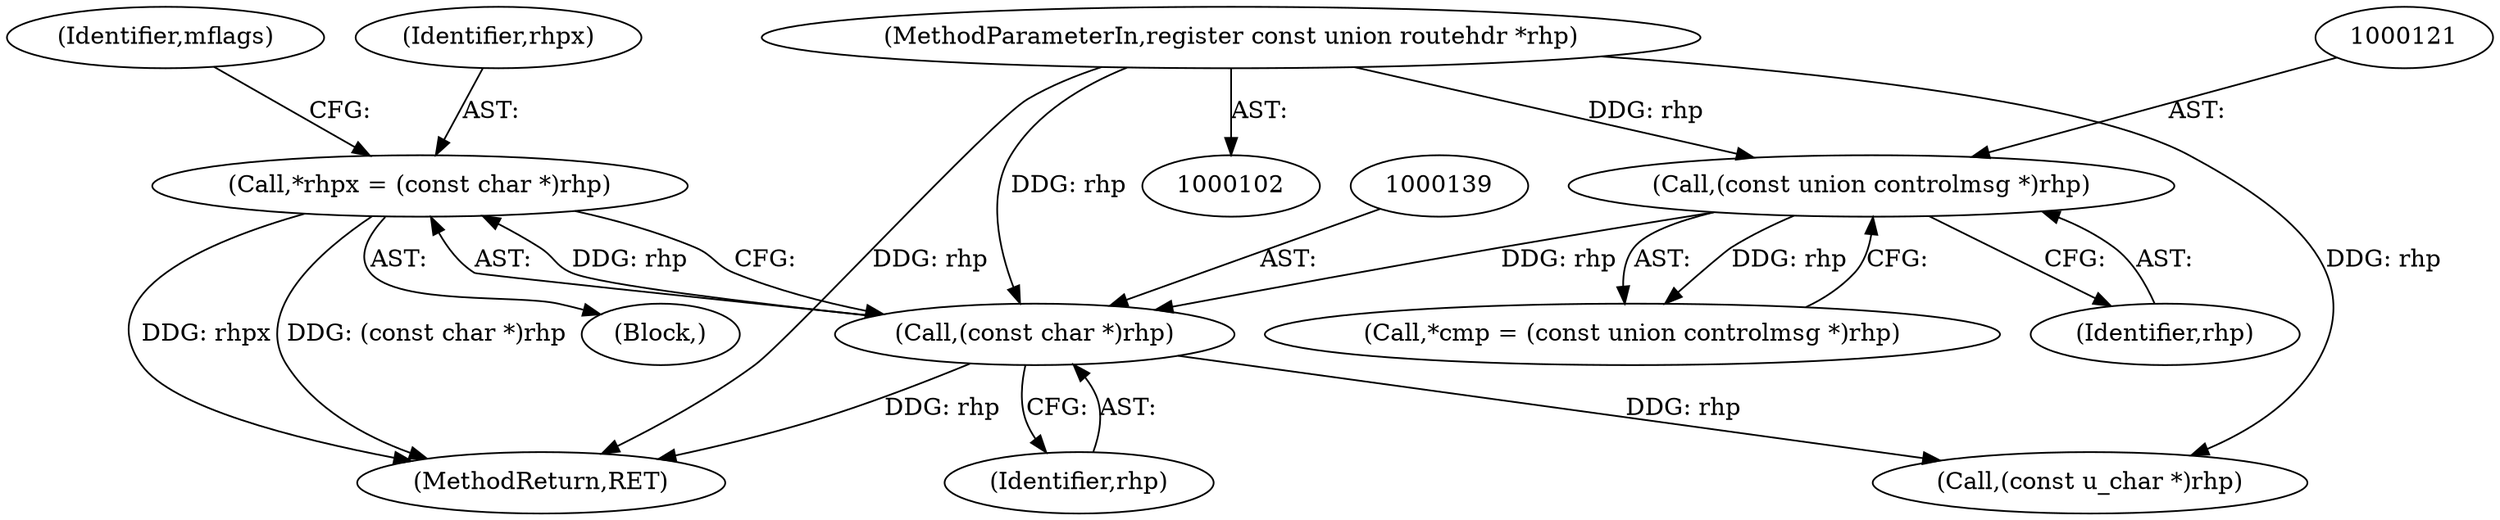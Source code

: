 digraph "0_tcpdump_c6e0531b5def26ecf912e8de6ade86cbdaed3751_0@pointer" {
"1000136" [label="(Call,*rhpx = (const char *)rhp)"];
"1000138" [label="(Call,(const char *)rhp)"];
"1000120" [label="(Call,(const union controlmsg *)rhp)"];
"1000104" [label="(MethodParameterIn,register const union routehdr *rhp)"];
"1000144" [label="(Identifier,mflags)"];
"1000722" [label="(MethodReturn,RET)"];
"1000107" [label="(Block,)"];
"1000120" [label="(Call,(const union controlmsg *)rhp)"];
"1000104" [label="(MethodParameterIn,register const union routehdr *rhp)"];
"1000122" [label="(Identifier,rhp)"];
"1000707" [label="(Call,(const u_char *)rhp)"];
"1000138" [label="(Call,(const char *)rhp)"];
"1000118" [label="(Call,*cmp = (const union controlmsg *)rhp)"];
"1000140" [label="(Identifier,rhp)"];
"1000136" [label="(Call,*rhpx = (const char *)rhp)"];
"1000137" [label="(Identifier,rhpx)"];
"1000136" -> "1000107"  [label="AST: "];
"1000136" -> "1000138"  [label="CFG: "];
"1000137" -> "1000136"  [label="AST: "];
"1000138" -> "1000136"  [label="AST: "];
"1000144" -> "1000136"  [label="CFG: "];
"1000136" -> "1000722"  [label="DDG: (const char *)rhp"];
"1000136" -> "1000722"  [label="DDG: rhpx"];
"1000138" -> "1000136"  [label="DDG: rhp"];
"1000138" -> "1000140"  [label="CFG: "];
"1000139" -> "1000138"  [label="AST: "];
"1000140" -> "1000138"  [label="AST: "];
"1000138" -> "1000722"  [label="DDG: rhp"];
"1000120" -> "1000138"  [label="DDG: rhp"];
"1000104" -> "1000138"  [label="DDG: rhp"];
"1000138" -> "1000707"  [label="DDG: rhp"];
"1000120" -> "1000118"  [label="AST: "];
"1000120" -> "1000122"  [label="CFG: "];
"1000121" -> "1000120"  [label="AST: "];
"1000122" -> "1000120"  [label="AST: "];
"1000118" -> "1000120"  [label="CFG: "];
"1000120" -> "1000118"  [label="DDG: rhp"];
"1000104" -> "1000120"  [label="DDG: rhp"];
"1000104" -> "1000102"  [label="AST: "];
"1000104" -> "1000722"  [label="DDG: rhp"];
"1000104" -> "1000707"  [label="DDG: rhp"];
}
